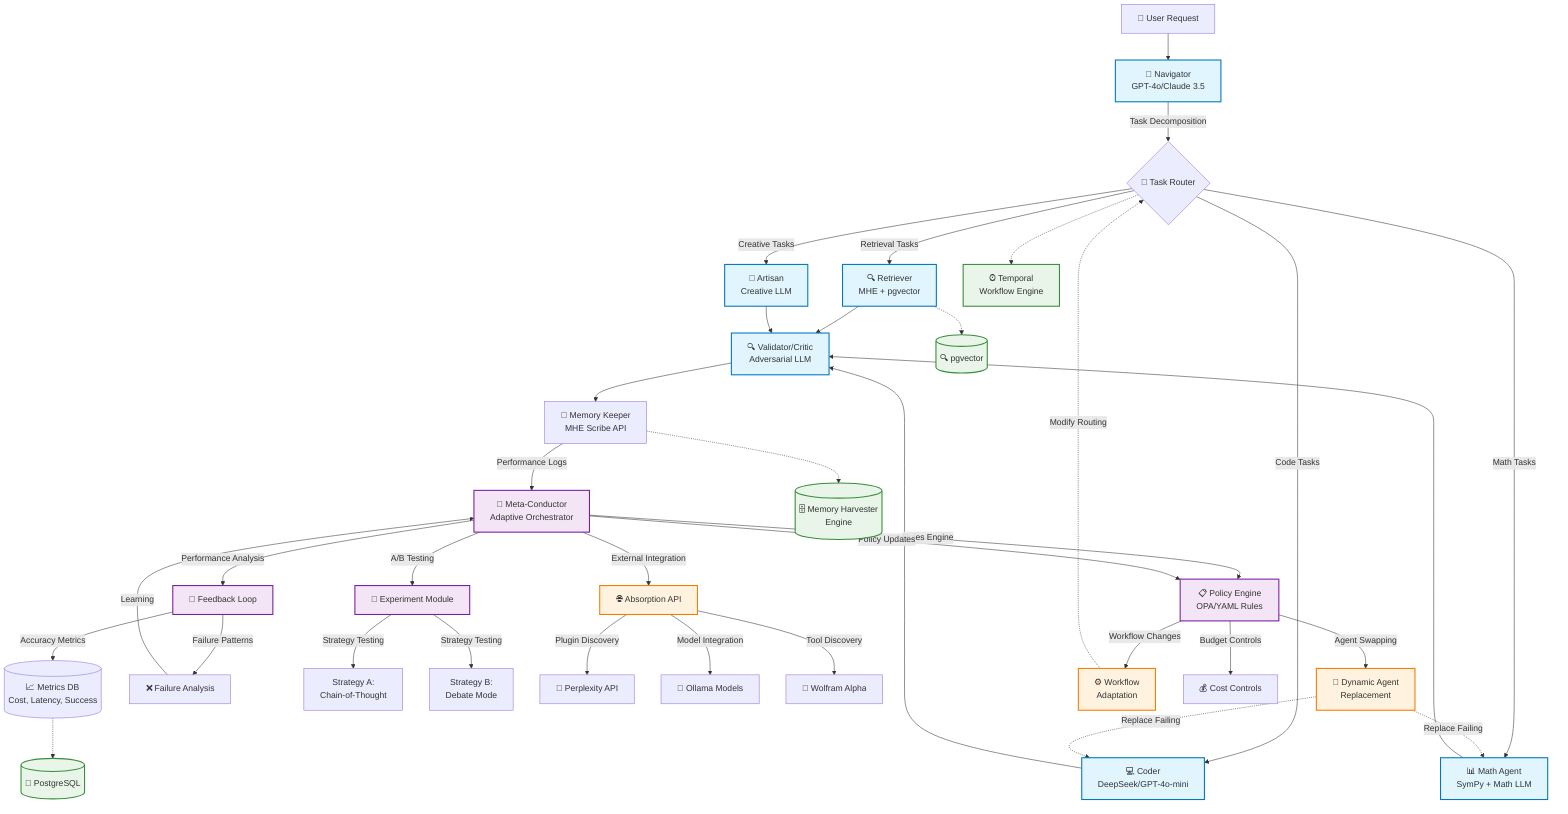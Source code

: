 graph TB
    %% User Interface Layer
    User[👤 User Request] --> Navigator[🧭 Navigator<br/>GPT-4o/Claude 3.5]
    
    %% Core Agent Crew
    Navigator --> |Task Decomposition| TaskRouter{🎯 Task Router}
    
    TaskRouter --> |Retrieval Tasks| Retriever[🔍 Retriever<br/>MHE + pgvector]
    TaskRouter --> |Code Tasks| Coder[💻 Coder<br/>DeepSeek/GPT-4o-mini]
    TaskRouter --> |Math Tasks| MathAgent[📊 Math Agent<br/>SymPy + Math LLM]
    TaskRouter --> |Creative Tasks| Artisan[🎨 Artisan<br/>Creative LLM]
    
    %% Validation & Memory
    Retriever --> Validator[🔍 Validator/Critic<br/>Adversarial LLM]
    Coder --> Validator
    MathAgent --> Validator
    Artisan --> Validator
    
    Validator --> MemoryKeeper[🧠 Memory Keeper<br/>MHE Scribe API]
    
    %% Adaptive Meta-Conductor Layer
    MemoryKeeper --> |Performance Logs| MetaConductor[🎼 Meta-Conductor<br/>Adaptive Orchestrator]
    
    MetaConductor --> |Rules Engine| PolicyEngine[📋 Policy Engine<br/>OPA/YAML Rules]
    MetaConductor --> |Performance Analysis| FeedbackLoop[🔄 Feedback Loop]
    MetaConductor --> |A/B Testing| ExperimentModule[🧪 Experiment Module]
    MetaConductor --> |External Integration| AbsorptionAPI[🌐 Absorption API]
    
    %% Feedback and Adaptation
    FeedbackLoop --> |Accuracy Metrics| MetricsDB[(📈 Metrics DB<br/>Cost, Latency, Success)]
    FeedbackLoop --> |Failure Patterns| FailureAnalysis[❌ Failure Analysis]
    
    ExperimentModule --> |Strategy Testing| StrategyA[Strategy A:<br/>Chain-of-Thought]
    ExperimentModule --> |Strategy Testing| StrategyB[Strategy B:<br/>Debate Mode]
    
    %% External Absorption
    AbsorptionAPI --> |Plugin Discovery| ExternalAPI1[🔌 Perplexity API]
    AbsorptionAPI --> |Model Integration| ExternalAPI2[🔌 Ollama Models]
    AbsorptionAPI --> |Tool Discovery| ExternalAPI3[🔌 Wolfram Alpha]
    
    %% Policy Enforcement
    PolicyEngine --> |Agent Swapping| AgentSwap[🔄 Dynamic Agent<br/>Replacement]
    PolicyEngine --> |Workflow Changes| WorkflowAdapt[⚙️ Workflow<br/>Adaptation]
    PolicyEngine --> |Budget Controls| CostControls[💰 Cost Controls]
    
    %% Infrastructure Layer
    MemoryKeeper -.-> MHE[(🗄️ Memory Harvester<br/>Engine)]
    TaskRouter -.-> Temporal[⏰ Temporal<br/>Workflow Engine]
    MetricsDB -.-> PostgreSQL[(🐘 PostgreSQL)]
    Retriever -.-> PGVector[(🔍 pgvector)]
    
    %% Adaptation Arrows
    AgentSwap -.-> |Replace Failing| Coder
    AgentSwap -.-> |Replace Failing| MathAgent
    WorkflowAdapt -.-> |Modify Routing| TaskRouter
    
    %% Self-Improvement Loop
    MetaConductor --> |Policy Updates| PolicyEngine
    FailureAnalysis --> |Learning| MetaConductor
    
    %% Styling
    classDef agentClass fill:#e1f5fe,stroke:#0277bd,stroke-width:2px
    classDef metaClass fill:#f3e5f5,stroke:#7b1fa2,stroke-width:2px
    classDef infraClass fill:#e8f5e8,stroke:#388e3c,stroke-width:2px
    classDef adaptiveClass fill:#fff3e0,stroke:#f57c00,stroke-width:2px
    
    class Navigator,Retriever,Coder,MathAgent,Artisan,Validator agentClass
    class MetaConductor,PolicyEngine,FeedbackLoop,ExperimentModule metaClass
    class MHE,Temporal,PostgreSQL,PGVector infraClass
    class AgentSwap,WorkflowAdapt,AbsorptionAPI adaptiveClass